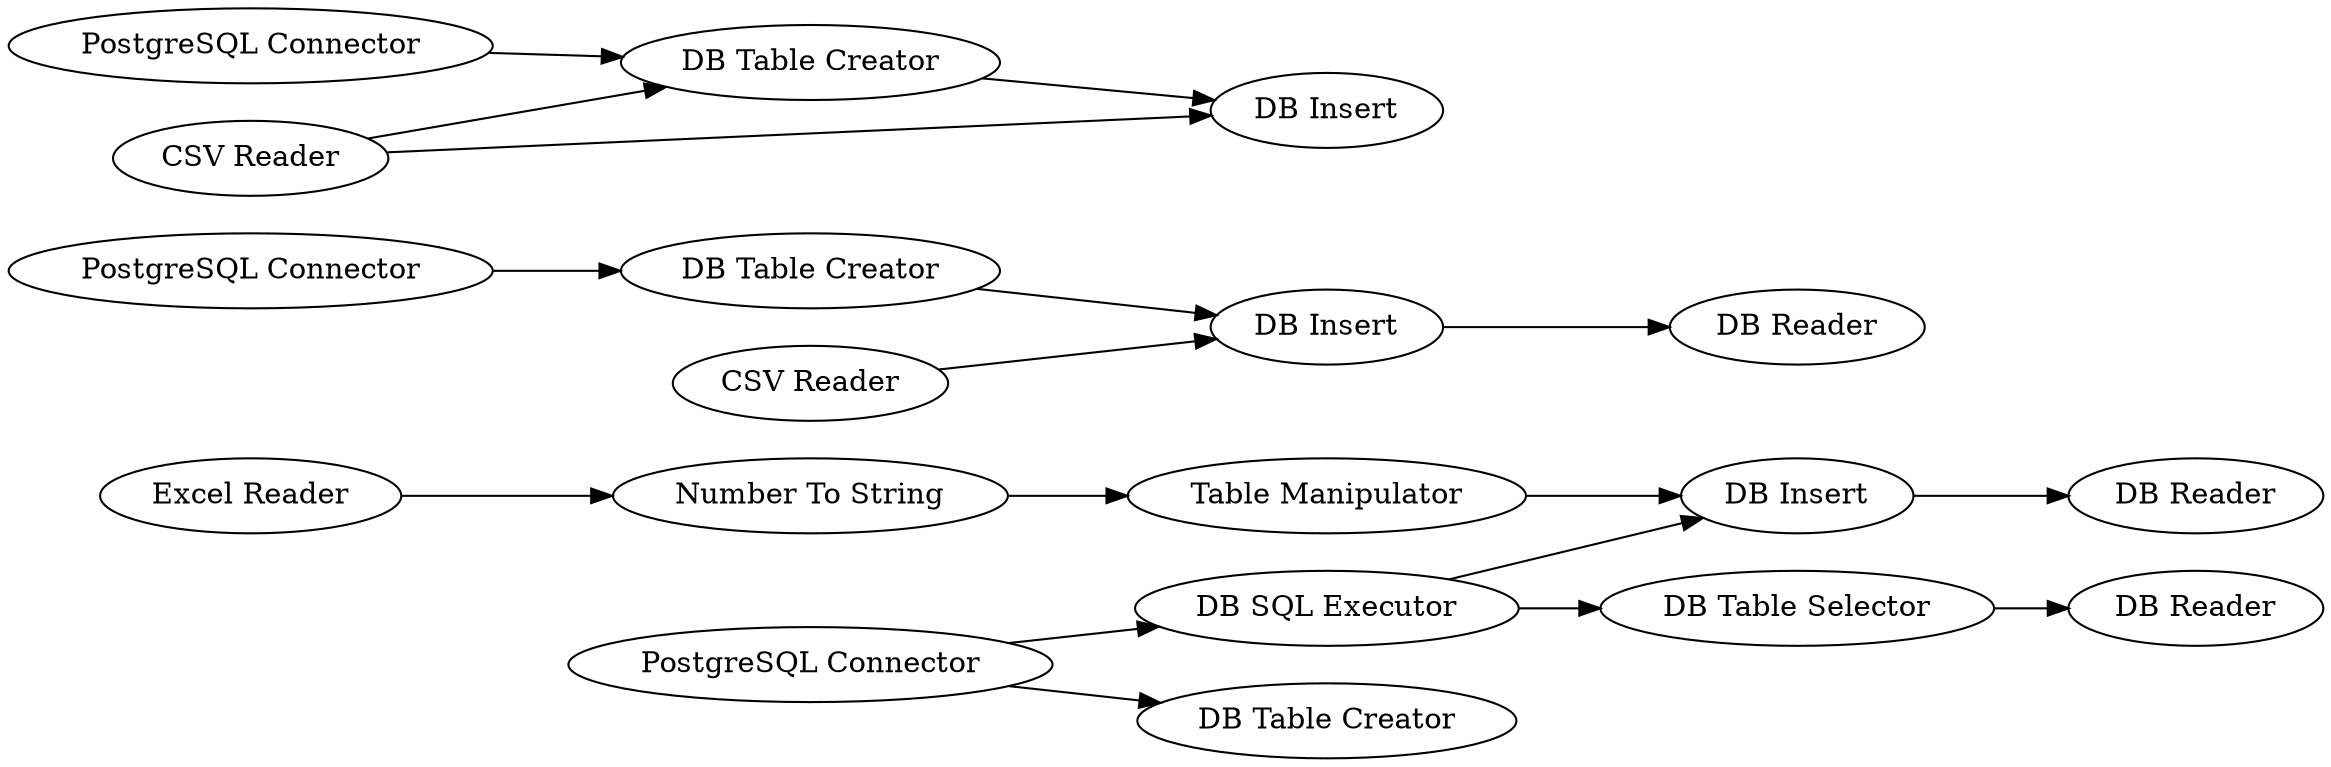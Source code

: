 digraph {
	"-2894658108287361101_25" [label="Excel Reader"]
	"-2894658108287361101_52" [label="DB SQL Executor"]
	"-2894658108287361101_23" [label="PostgreSQL Connector"]
	"-2894658108287361101_58" [label="DB Insert"]
	"-2894658108287361101_64" [label="CSV Reader"]
	"-2894658108287361101_56" [label="PostgreSQL Connector"]
	"-2894658108287361101_59" [label="DB Reader"]
	"-2894658108287361101_53" [label="DB Reader"]
	"-2894658108287361101_63" [label="DB Table Creator"]
	"-2894658108287361101_51" [label="DB Table Selector"]
	"-2894658108287361101_62" [label="PostgreSQL Connector"]
	"-2894658108287361101_50" [label="Number To String"]
	"-2894658108287361101_57" [label="DB Table Creator"]
	"-2894658108287361101_70" [label="DB Table Creator"]
	"-2894658108287361101_48" [label="DB Insert"]
	"-2894658108287361101_55" [label="CSV Reader"]
	"-2894658108287361101_54" [label="DB Reader"]
	"-2894658108287361101_49" [label="Table Manipulator"]
	"-2894658108287361101_67" [label="DB Insert"]
	"-2894658108287361101_50" -> "-2894658108287361101_49"
	"-2894658108287361101_64" -> "-2894658108287361101_63"
	"-2894658108287361101_55" -> "-2894658108287361101_58"
	"-2894658108287361101_64" -> "-2894658108287361101_67"
	"-2894658108287361101_62" -> "-2894658108287361101_63"
	"-2894658108287361101_51" -> "-2894658108287361101_54"
	"-2894658108287361101_49" -> "-2894658108287361101_48"
	"-2894658108287361101_58" -> "-2894658108287361101_59"
	"-2894658108287361101_25" -> "-2894658108287361101_50"
	"-2894658108287361101_57" -> "-2894658108287361101_58"
	"-2894658108287361101_52" -> "-2894658108287361101_48"
	"-2894658108287361101_48" -> "-2894658108287361101_53"
	"-2894658108287361101_56" -> "-2894658108287361101_57"
	"-2894658108287361101_23" -> "-2894658108287361101_52"
	"-2894658108287361101_23" -> "-2894658108287361101_70"
	"-2894658108287361101_52" -> "-2894658108287361101_51"
	"-2894658108287361101_63" -> "-2894658108287361101_67"
	rankdir=LR
}

